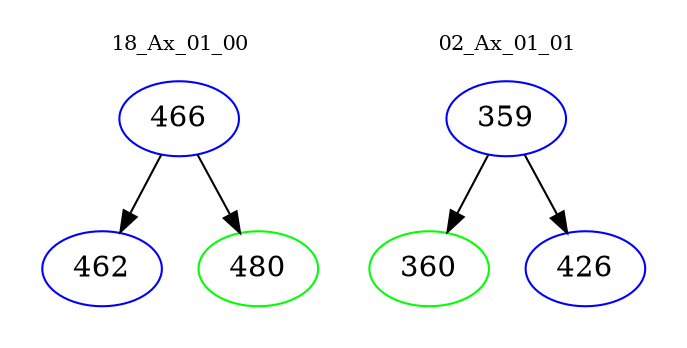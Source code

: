 digraph{
subgraph cluster_0 {
color = white
label = "18_Ax_01_00";
fontsize=10;
T0_466 [label="466", color="blue"]
T0_466 -> T0_462 [color="black"]
T0_462 [label="462", color="blue"]
T0_466 -> T0_480 [color="black"]
T0_480 [label="480", color="green"]
}
subgraph cluster_1 {
color = white
label = "02_Ax_01_01";
fontsize=10;
T1_359 [label="359", color="blue"]
T1_359 -> T1_360 [color="black"]
T1_360 [label="360", color="green"]
T1_359 -> T1_426 [color="black"]
T1_426 [label="426", color="blue"]
}
}
